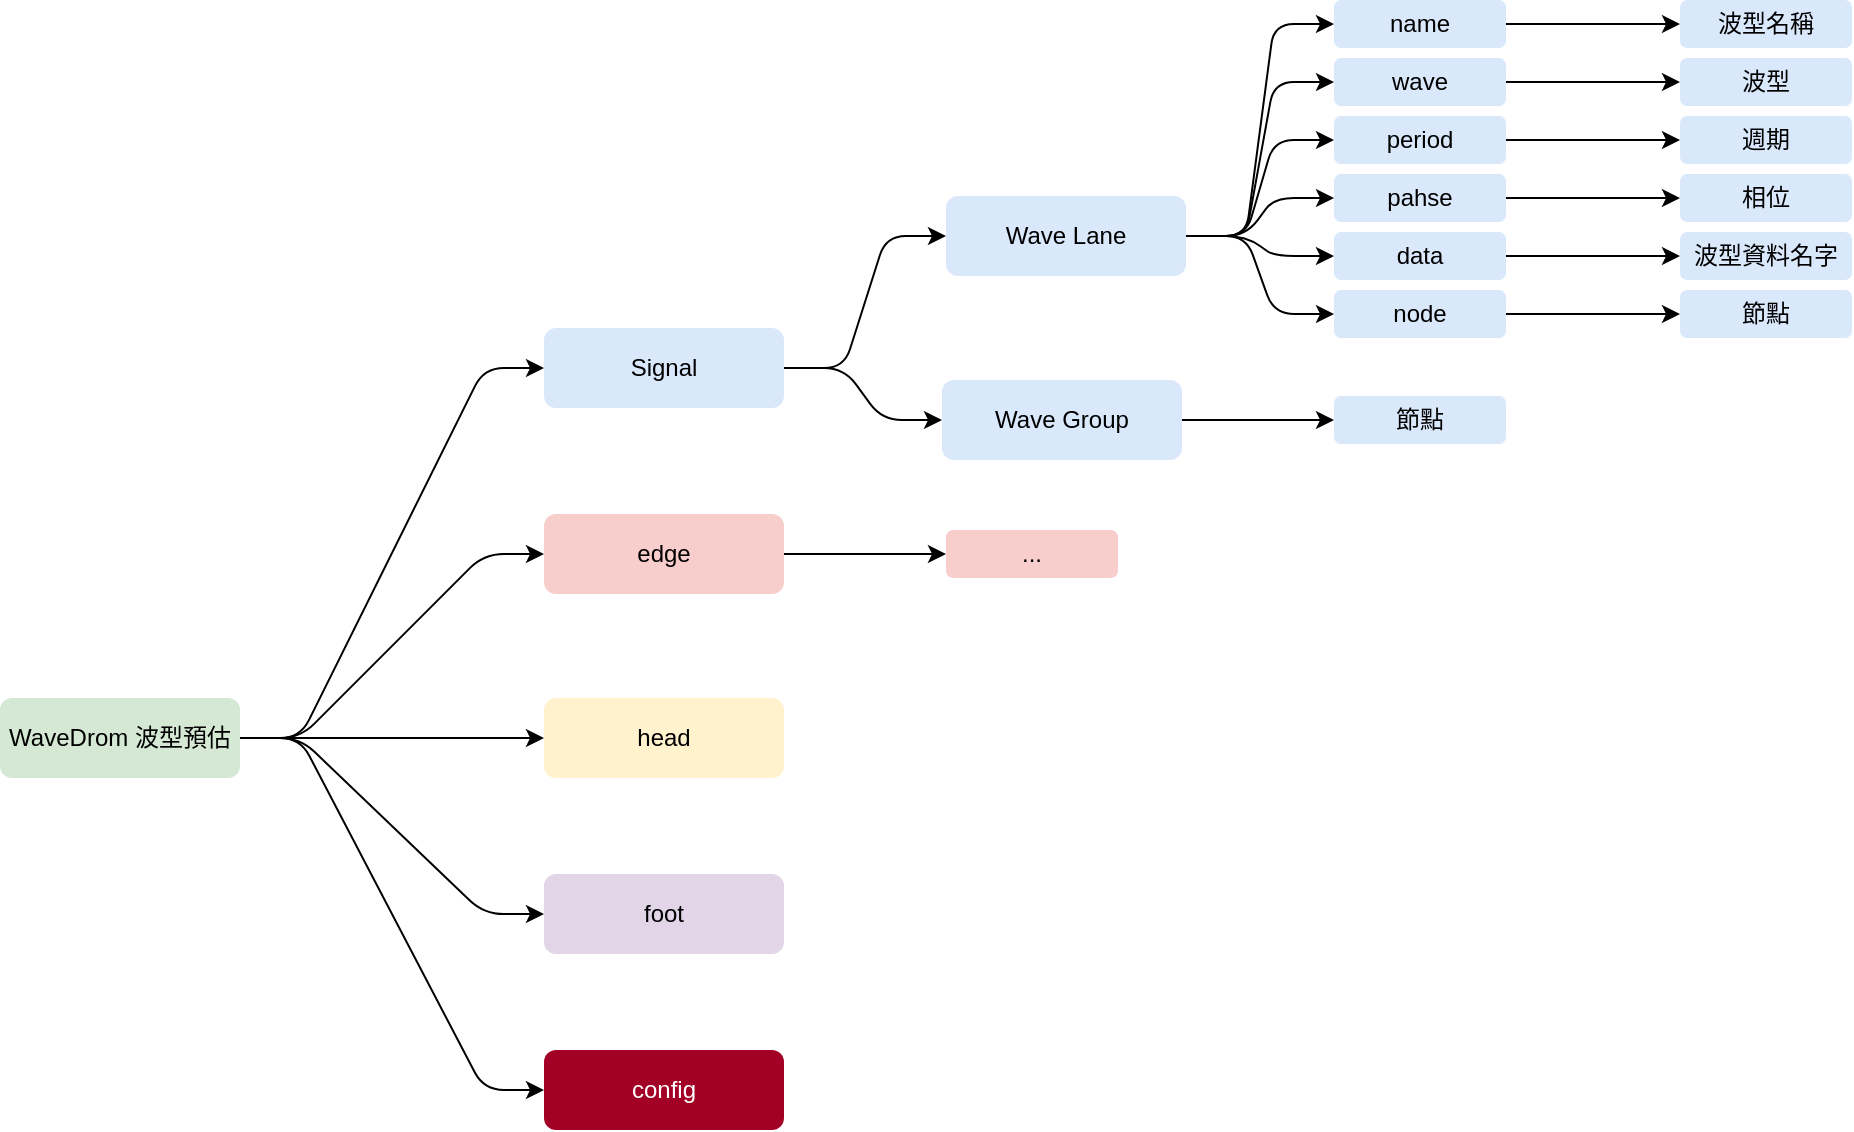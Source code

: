 <mxfile>
    <diagram id="xYQ8Gnr8b97CzqsovOpS" name="Page-1">
        <mxGraphModel dx="784" dy="445" grid="1" gridSize="1" guides="1" tooltips="1" connect="1" arrows="1" fold="1" page="1" pageScale="1" pageWidth="1100" pageHeight="850" math="0" shadow="0">
            <root>
                <mxCell id="0"/>
                <mxCell id="1" parent="0"/>
                <mxCell id="34" value="" style="html=1;entryX=0;entryY=0.5;entryDx=0;entryDy=0;" edge="1" parent="1" source="19" target="45">
                    <mxGeometry relative="1" as="geometry">
                        <mxPoint x="953.0" y="23" as="targetPoint"/>
                    </mxGeometry>
                </mxCell>
                <mxCell id="19" value="name" style="rounded=1;html=1;fillColor=#dae8fc;strokeColor=none;whiteSpace=wrap;gradientColor=none;" vertex="1" parent="1">
                    <mxGeometry x="787" y="11" width="86" height="24" as="geometry"/>
                </mxCell>
                <mxCell id="57" style="html=1;" edge="1" parent="1" source="20" target="47">
                    <mxGeometry relative="1" as="geometry"/>
                </mxCell>
                <mxCell id="20" value="period" style="rounded=1;html=1;fillColor=#dae8fc;strokeColor=none;whiteSpace=wrap;gradientColor=none;" vertex="1" parent="1">
                    <mxGeometry x="787" y="69" width="86" height="24" as="geometry"/>
                </mxCell>
                <mxCell id="56" style="html=1;entryX=0;entryY=0.5;entryDx=0;entryDy=0;" edge="1" parent="1" source="21" target="46">
                    <mxGeometry relative="1" as="geometry"/>
                </mxCell>
                <mxCell id="21" value="wave" style="rounded=1;html=1;fillColor=#dae8fc;strokeColor=none;whiteSpace=wrap;gradientColor=none;" vertex="1" parent="1">
                    <mxGeometry x="787" y="40" width="86" height="24" as="geometry"/>
                </mxCell>
                <mxCell id="59" style="html=1;entryX=0;entryY=0.5;entryDx=0;entryDy=0;" edge="1" parent="1" source="22" target="49">
                    <mxGeometry relative="1" as="geometry"/>
                </mxCell>
                <mxCell id="22" value="data" style="rounded=1;html=1;fillColor=#dae8fc;strokeColor=none;whiteSpace=wrap;gradientColor=none;" vertex="1" parent="1">
                    <mxGeometry x="787" y="127" width="86" height="24" as="geometry"/>
                </mxCell>
                <mxCell id="58" style="html=1;entryX=0;entryY=0.5;entryDx=0;entryDy=0;" edge="1" parent="1" source="23" target="48">
                    <mxGeometry relative="1" as="geometry"/>
                </mxCell>
                <mxCell id="23" value="pahse" style="rounded=1;html=1;fillColor=#dae8fc;strokeColor=none;whiteSpace=wrap;gradientColor=none;" vertex="1" parent="1">
                    <mxGeometry x="787" y="98" width="86" height="24" as="geometry"/>
                </mxCell>
                <mxCell id="60" style="html=1;entryX=0;entryY=0.5;entryDx=0;entryDy=0;" edge="1" parent="1" source="25" target="43">
                    <mxGeometry relative="1" as="geometry"/>
                </mxCell>
                <mxCell id="25" value="node" style="rounded=1;html=1;fillColor=#dae8fc;strokeColor=none;whiteSpace=wrap;gradientColor=none;" vertex="1" parent="1">
                    <mxGeometry x="787" y="156" width="86" height="24" as="geometry"/>
                </mxCell>
                <mxCell id="8" style="edgeStyle=entityRelationEdgeStyle;html=1;entryX=0;entryY=0.5;entryDx=0;entryDy=0;" edge="1" parent="1" source="2" target="10">
                    <mxGeometry relative="1" as="geometry">
                        <mxPoint x="391" y="170" as="targetPoint"/>
                    </mxGeometry>
                </mxCell>
                <mxCell id="9" style="edgeStyle=entityRelationEdgeStyle;html=1;entryX=0;entryY=0.5;entryDx=0;entryDy=0;" edge="1" parent="1" source="2" target="7">
                    <mxGeometry relative="1" as="geometry"/>
                </mxCell>
                <mxCell id="12" style="edgeStyle=entityRelationEdgeStyle;html=1;entryX=0;entryY=0.5;entryDx=0;entryDy=0;" edge="1" parent="1" source="2" target="5">
                    <mxGeometry relative="1" as="geometry"/>
                </mxCell>
                <mxCell id="13" style="edgeStyle=entityRelationEdgeStyle;html=1;entryX=0;entryY=0.5;entryDx=0;entryDy=0;" edge="1" parent="1" source="2" target="6">
                    <mxGeometry relative="1" as="geometry"/>
                </mxCell>
                <mxCell id="14" style="edgeStyle=entityRelationEdgeStyle;html=1;" edge="1" parent="1" source="2" target="4">
                    <mxGeometry relative="1" as="geometry"/>
                </mxCell>
                <mxCell id="2" value="WaveDrom 波型預估" style="rounded=1;whiteSpace=wrap;html=1;fillColor=#d5e8d4;strokeColor=none;" vertex="1" parent="1">
                    <mxGeometry x="120" y="360" width="120" height="40" as="geometry"/>
                </mxCell>
                <mxCell id="4" value="config" style="rounded=1;whiteSpace=wrap;html=1;fillColor=#a20025;strokeColor=none;flipH=0;fontColor=#ffffff;" vertex="1" parent="1">
                    <mxGeometry x="392" y="536" width="120" height="40" as="geometry"/>
                </mxCell>
                <mxCell id="5" value="foot" style="rounded=1;whiteSpace=wrap;html=1;fillColor=#e1d5e7;strokeColor=none;" vertex="1" parent="1">
                    <mxGeometry x="392" y="448" width="120" height="40" as="geometry"/>
                </mxCell>
                <mxCell id="6" value="head" style="rounded=1;whiteSpace=wrap;html=1;fillColor=#fff2cc;strokeColor=none;" vertex="1" parent="1">
                    <mxGeometry x="392" y="360" width="120" height="40" as="geometry"/>
                </mxCell>
                <mxCell id="64" value="" style="edgeStyle=none;html=1;" edge="1" parent="1" source="7" target="63">
                    <mxGeometry relative="1" as="geometry"/>
                </mxCell>
                <mxCell id="7" value="edge" style="rounded=1;whiteSpace=wrap;html=1;fillColor=#f8cecc;strokeColor=none;" vertex="1" parent="1">
                    <mxGeometry x="392" y="268" width="120" height="40" as="geometry"/>
                </mxCell>
                <mxCell id="17" style="edgeStyle=entityRelationEdgeStyle;html=1;entryX=0;entryY=0.5;entryDx=0;entryDy=0;" edge="1" parent="1" source="10" target="15">
                    <mxGeometry relative="1" as="geometry"/>
                </mxCell>
                <mxCell id="18" style="edgeStyle=entityRelationEdgeStyle;html=1;entryX=0;entryY=0.5;entryDx=0;entryDy=0;" edge="1" parent="1" source="10" target="16">
                    <mxGeometry relative="1" as="geometry"/>
                </mxCell>
                <mxCell id="10" value="Signal" style="rounded=1;whiteSpace=wrap;html=1;fillColor=#dae8fc;strokeColor=none;" vertex="1" parent="1">
                    <mxGeometry x="392" y="175" width="120" height="40" as="geometry"/>
                </mxCell>
                <mxCell id="27" style="edgeStyle=entityRelationEdgeStyle;html=1;entryX=0;entryY=0.5;entryDx=0;entryDy=0;" edge="1" parent="1" source="15" target="19">
                    <mxGeometry relative="1" as="geometry"/>
                </mxCell>
                <mxCell id="28" style="edgeStyle=entityRelationEdgeStyle;html=1;entryX=0;entryY=0.5;entryDx=0;entryDy=0;" edge="1" parent="1" source="15" target="21">
                    <mxGeometry relative="1" as="geometry"/>
                </mxCell>
                <mxCell id="29" style="edgeStyle=entityRelationEdgeStyle;html=1;entryX=0;entryY=0.5;entryDx=0;entryDy=0;" edge="1" parent="1" source="15" target="20">
                    <mxGeometry relative="1" as="geometry"/>
                </mxCell>
                <mxCell id="30" style="edgeStyle=entityRelationEdgeStyle;html=1;entryX=0;entryY=0.5;entryDx=0;entryDy=0;" edge="1" parent="1" source="15" target="23">
                    <mxGeometry relative="1" as="geometry"/>
                </mxCell>
                <mxCell id="31" style="edgeStyle=entityRelationEdgeStyle;html=1;entryX=0;entryY=0.5;entryDx=0;entryDy=0;" edge="1" parent="1" source="15" target="22">
                    <mxGeometry relative="1" as="geometry"/>
                </mxCell>
                <mxCell id="32" style="edgeStyle=entityRelationEdgeStyle;html=1;entryX=0;entryY=0.5;entryDx=0;entryDy=0;" edge="1" parent="1" source="15" target="25">
                    <mxGeometry relative="1" as="geometry"/>
                </mxCell>
                <mxCell id="15" value="Wave Lane" style="rounded=1;whiteSpace=wrap;html=1;fillColor=#dae8fc;strokeColor=none;" vertex="1" parent="1">
                    <mxGeometry x="593" y="109" width="120" height="40" as="geometry"/>
                </mxCell>
                <mxCell id="62" style="edgeStyle=none;html=1;entryX=0;entryY=0.5;entryDx=0;entryDy=0;" edge="1" parent="1" source="16" target="61">
                    <mxGeometry relative="1" as="geometry"/>
                </mxCell>
                <mxCell id="16" value="Wave Group" style="rounded=1;whiteSpace=wrap;html=1;fillColor=#dae8fc;strokeColor=none;" vertex="1" parent="1">
                    <mxGeometry x="591" y="201" width="120" height="40" as="geometry"/>
                </mxCell>
                <mxCell id="43" value="節點&lt;span style=&quot;color: rgba(0, 0, 0, 0); font-family: monospace; font-size: 0px; text-align: start;&quot;&gt;%3CmxGraphModel%3E%3Croot%3E%3CmxCell%20id%3D%220%22%2F%3E%3CmxCell%20id%3D%221%22%20parent%3D%220%22%2F%3E%3CmxCell%20id%3D%222%22%20value%3D%22%E7%9B%B8%E4%BD%8D%22%20style%3D%22rounded%3D1%3Bhtml%3D1%3BfillColor%3D%23dae8fc%3BstrokeColor%3Dnone%3BwhiteSpace%3Dwrap%3BgradientColor%3Dnone%3B%22%20vertex%3D%221%22%20parent%3D%221%22%3E%3CmxGeometry%20x%3D%22947%22%20y%3D%22128%22%20width%3D%2286%22%20height%3D%2224%22%20as%3D%22geometry%22%2F%3E%3C%2FmxCell%3E%3C%2Froot%3E%3C%2FmxGraphModel%3E&lt;/span&gt;" style="rounded=1;html=1;fillColor=#dae8fc;strokeColor=none;whiteSpace=wrap;gradientColor=none;" vertex="1" parent="1">
                    <mxGeometry x="960" y="156" width="86" height="24" as="geometry"/>
                </mxCell>
                <mxCell id="45" value="波型名稱" style="rounded=1;html=1;fillColor=#dae8fc;strokeColor=none;whiteSpace=wrap;gradientColor=none;" vertex="1" parent="1">
                    <mxGeometry x="960" y="11" width="86" height="24" as="geometry"/>
                </mxCell>
                <mxCell id="46" value="波型" style="rounded=1;html=1;fillColor=#dae8fc;strokeColor=none;whiteSpace=wrap;gradientColor=none;" vertex="1" parent="1">
                    <mxGeometry x="960" y="40" width="86" height="24" as="geometry"/>
                </mxCell>
                <mxCell id="47" value="週期" style="rounded=1;html=1;fillColor=#dae8fc;strokeColor=none;whiteSpace=wrap;gradientColor=none;" vertex="1" parent="1">
                    <mxGeometry x="960" y="69" width="86" height="24" as="geometry"/>
                </mxCell>
                <mxCell id="48" value="相位" style="rounded=1;html=1;fillColor=#dae8fc;strokeColor=none;whiteSpace=wrap;gradientColor=none;" vertex="1" parent="1">
                    <mxGeometry x="960" y="98" width="86" height="24" as="geometry"/>
                </mxCell>
                <mxCell id="49" value="波型資料名字" style="rounded=1;html=1;fillColor=#dae8fc;strokeColor=none;whiteSpace=wrap;gradientColor=none;" vertex="1" parent="1">
                    <mxGeometry x="960" y="127" width="86" height="24" as="geometry"/>
                </mxCell>
                <mxCell id="61" value="節點&lt;span style=&quot;color: rgba(0, 0, 0, 0); font-family: monospace; font-size: 0px; text-align: start;&quot;&gt;%3CmxGraphModel%3E%3Croot%3E%3CmxCell%20id%3D%220%22%2F%3E%3CmxCell%20id%3D%221%22%20parent%3D%220%22%2F%3E%3CmxCell%20id%3D%222%22%20value%3D%22%E7%9B%B8%E4%BD%8D%22%20style%3D%22rounded%3D1%3Bhtml%3D1%3BfillColor%3D%23dae8fc%3BstrokeColor%3Dnone%3BwhiteSpace%3Dwrap%3BgradientColor%3Dnone%3B%22%20vertex%3D%221%22%20parent%3D%221%22%3E%3CmxGeometry%20x%3D%22947%22%20y%3D%22128%22%20width%3D%2286%22%20height%3D%2224%22%20as%3D%22geometry%22%2F%3E%3C%2FmxCell%3E%3C%2Froot%3E%3C%2FmxGraphModel%3E&lt;/span&gt;" style="rounded=1;html=1;fillColor=#dae8fc;strokeColor=none;whiteSpace=wrap;gradientColor=none;" vertex="1" parent="1">
                    <mxGeometry x="787" y="209" width="86" height="24" as="geometry"/>
                </mxCell>
                <mxCell id="63" value="..." style="rounded=1;whiteSpace=wrap;html=1;fillColor=#f8cecc;strokeColor=none;" vertex="1" parent="1">
                    <mxGeometry x="593" y="276" width="86" height="24" as="geometry"/>
                </mxCell>
            </root>
        </mxGraphModel>
    </diagram>
</mxfile>